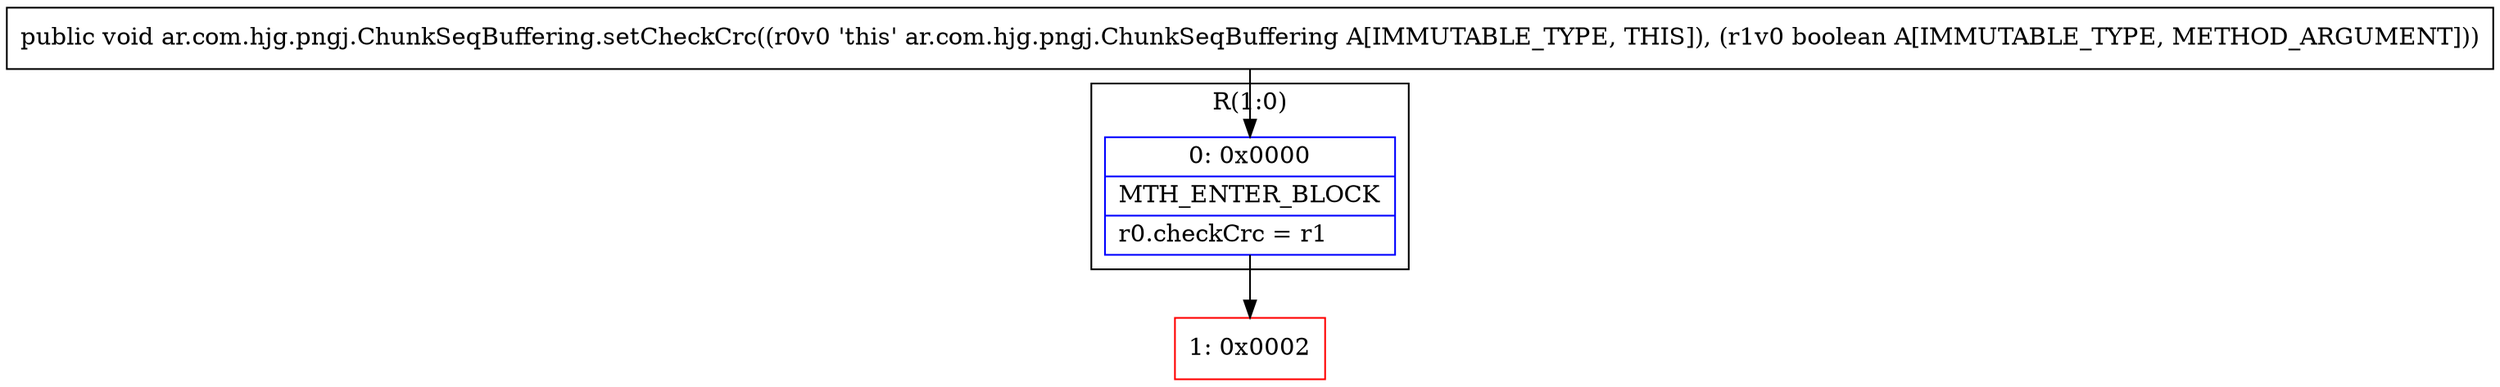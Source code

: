 digraph "CFG forar.com.hjg.pngj.ChunkSeqBuffering.setCheckCrc(Z)V" {
subgraph cluster_Region_868251008 {
label = "R(1:0)";
node [shape=record,color=blue];
Node_0 [shape=record,label="{0\:\ 0x0000|MTH_ENTER_BLOCK\l|r0.checkCrc = r1\l}"];
}
Node_1 [shape=record,color=red,label="{1\:\ 0x0002}"];
MethodNode[shape=record,label="{public void ar.com.hjg.pngj.ChunkSeqBuffering.setCheckCrc((r0v0 'this' ar.com.hjg.pngj.ChunkSeqBuffering A[IMMUTABLE_TYPE, THIS]), (r1v0 boolean A[IMMUTABLE_TYPE, METHOD_ARGUMENT])) }"];
MethodNode -> Node_0;
Node_0 -> Node_1;
}

